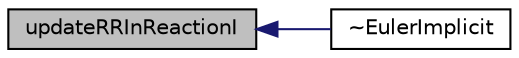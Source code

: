 digraph "updateRRInReactionI"
{
  bgcolor="transparent";
  edge [fontname="Helvetica",fontsize="10",labelfontname="Helvetica",labelfontsize="10"];
  node [fontname="Helvetica",fontsize="10",shape=record];
  rankdir="LR";
  Node1 [label="updateRRInReactionI",height=0.2,width=0.4,color="black", fillcolor="grey75", style="filled", fontcolor="black"];
  Node1 -> Node2 [dir="back",color="midnightblue",fontsize="10",style="solid",fontname="Helvetica"];
  Node2 [label="~EulerImplicit",height=0.2,width=0.4,color="black",URL="$a00682.html#a6d2d6cac904d59fc5c2153bc6d07bc94",tooltip="Destructor. "];
}
